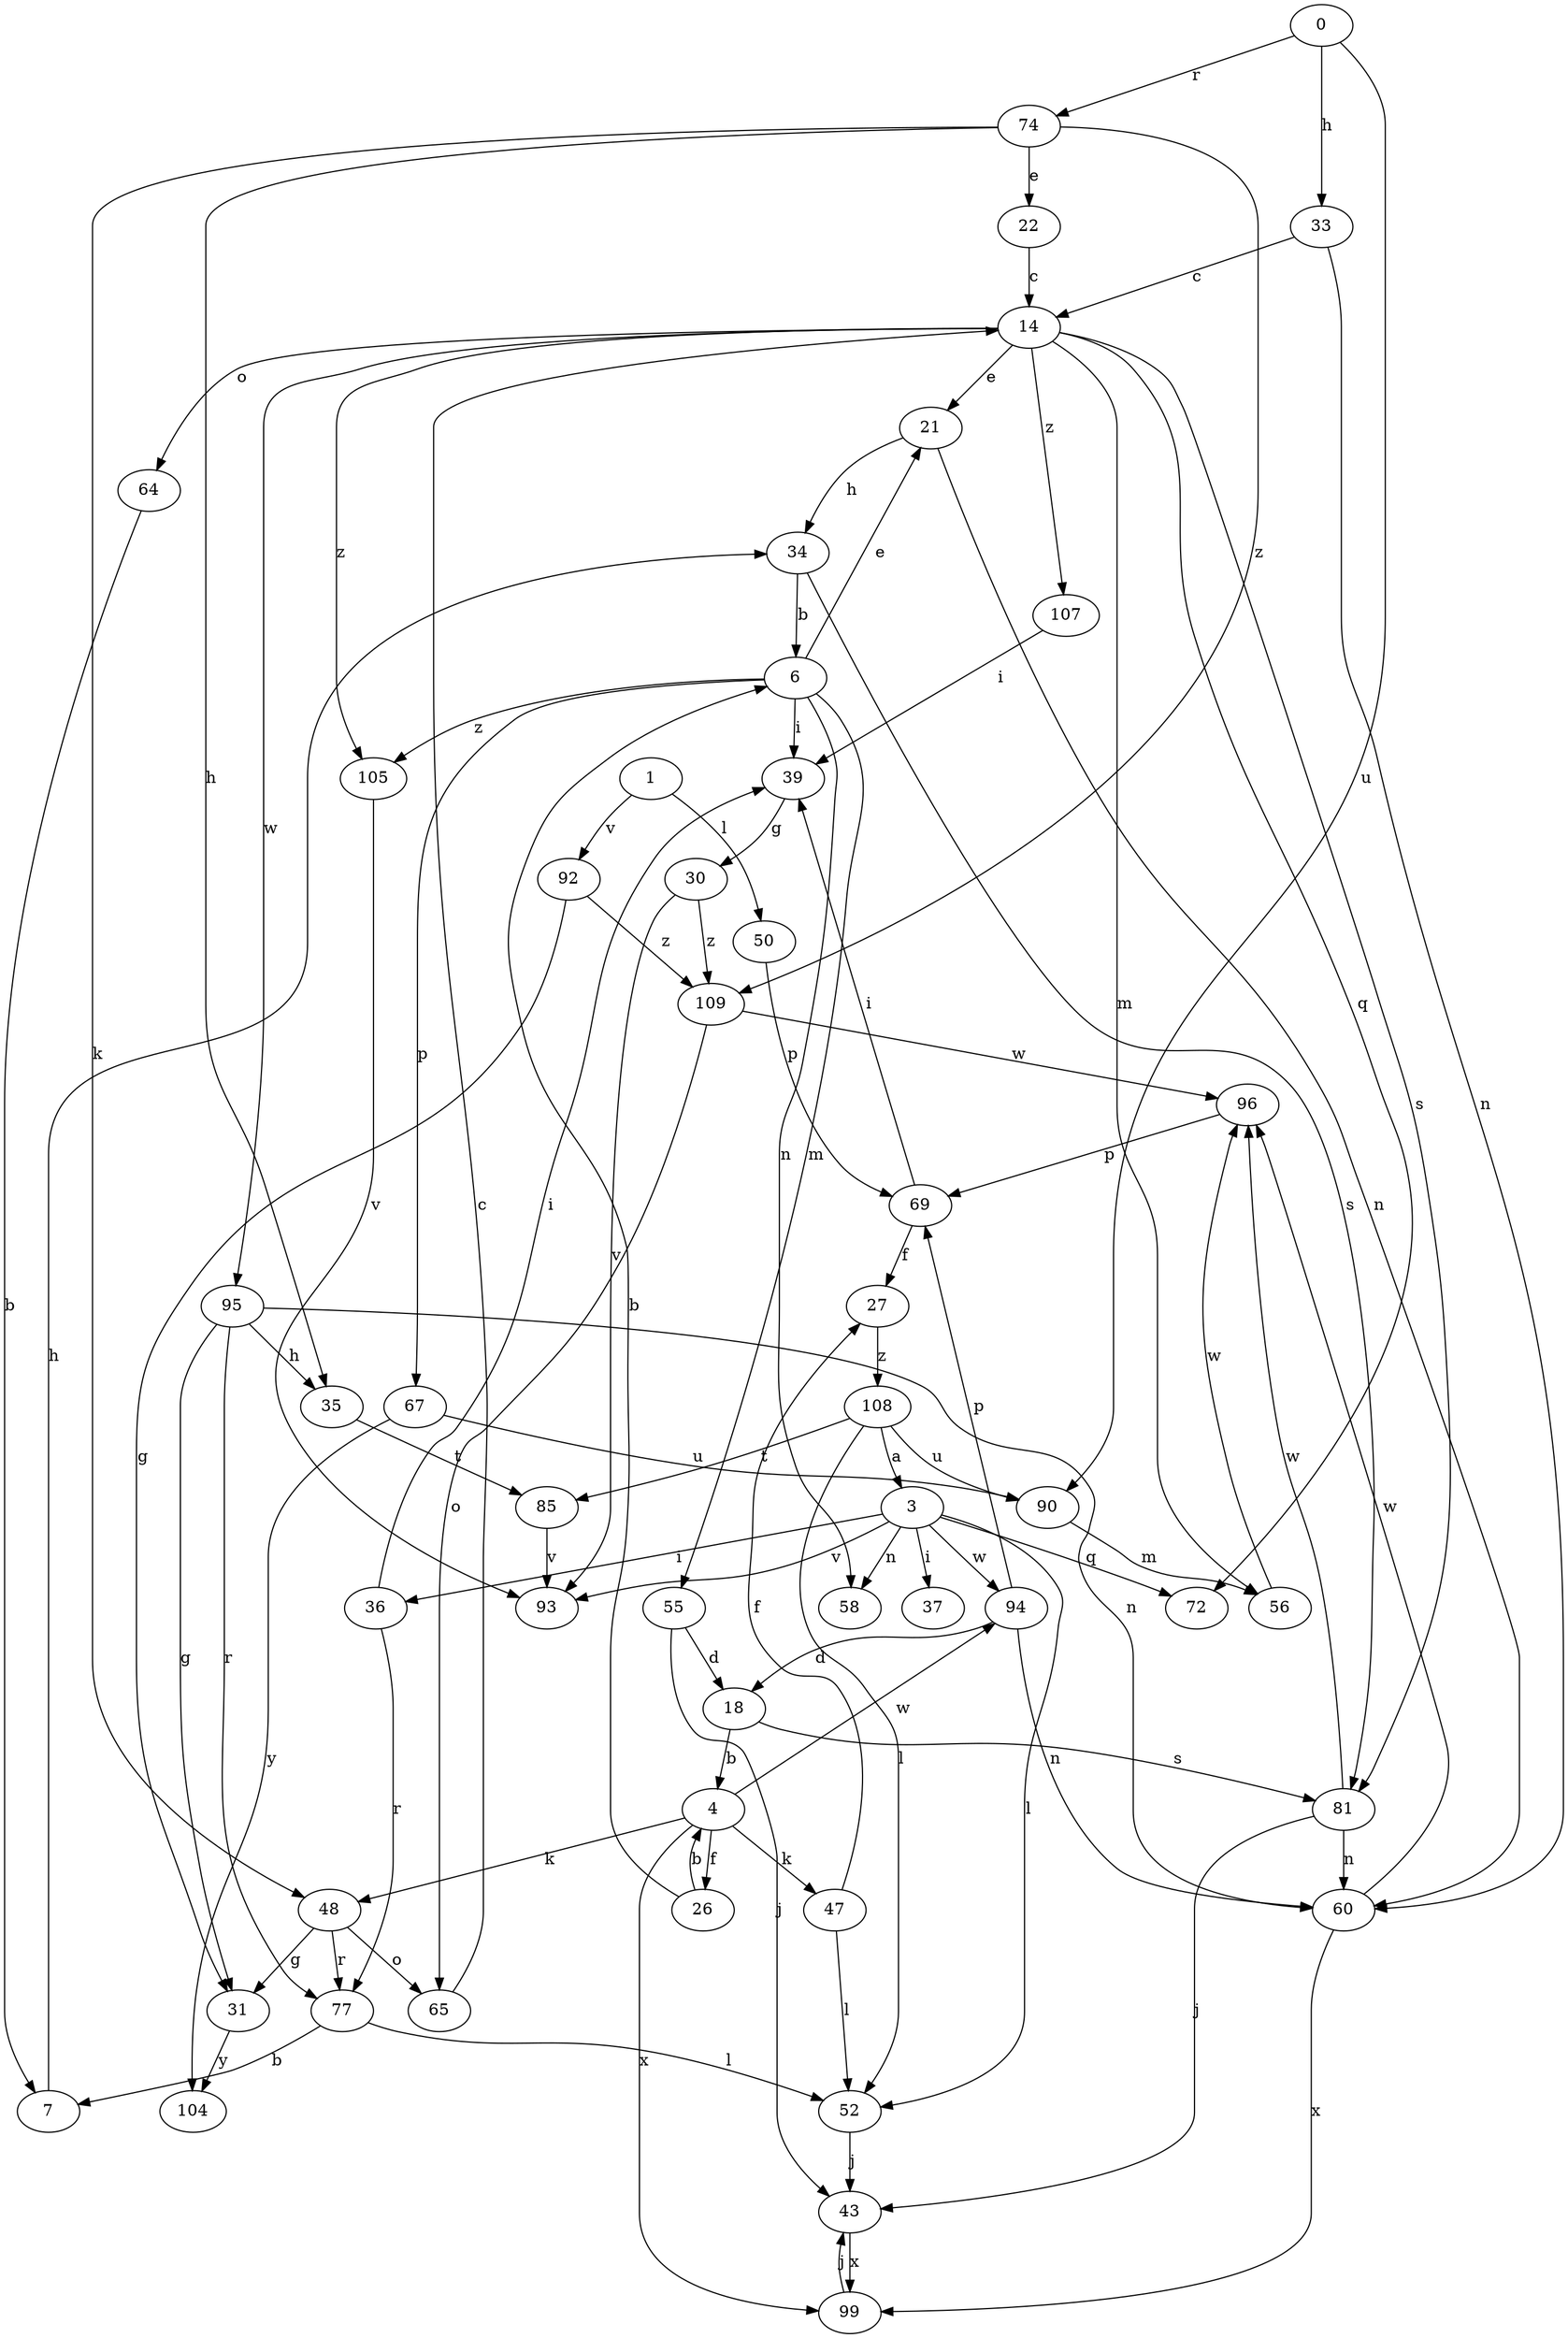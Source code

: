 strict digraph  {
0;
1;
3;
4;
6;
7;
14;
18;
21;
22;
26;
27;
30;
31;
33;
34;
35;
36;
37;
39;
43;
47;
48;
50;
52;
55;
56;
58;
60;
64;
65;
67;
69;
72;
74;
77;
81;
85;
90;
92;
93;
94;
95;
96;
99;
104;
105;
107;
108;
109;
0 -> 33  [label=h];
0 -> 74  [label=r];
0 -> 90  [label=u];
1 -> 50  [label=l];
1 -> 92  [label=v];
3 -> 36  [label=i];
3 -> 37  [label=i];
3 -> 52  [label=l];
3 -> 58  [label=n];
3 -> 72  [label=q];
3 -> 93  [label=v];
3 -> 94  [label=w];
4 -> 26  [label=f];
4 -> 47  [label=k];
4 -> 48  [label=k];
4 -> 94  [label=w];
4 -> 99  [label=x];
6 -> 21  [label=e];
6 -> 39  [label=i];
6 -> 55  [label=m];
6 -> 58  [label=n];
6 -> 67  [label=p];
6 -> 105  [label=z];
7 -> 34  [label=h];
14 -> 21  [label=e];
14 -> 56  [label=m];
14 -> 64  [label=o];
14 -> 72  [label=q];
14 -> 81  [label=s];
14 -> 95  [label=w];
14 -> 105  [label=z];
14 -> 107  [label=z];
18 -> 4  [label=b];
18 -> 81  [label=s];
21 -> 34  [label=h];
21 -> 60  [label=n];
22 -> 14  [label=c];
26 -> 4  [label=b];
26 -> 6  [label=b];
27 -> 108  [label=z];
30 -> 93  [label=v];
30 -> 109  [label=z];
31 -> 104  [label=y];
33 -> 14  [label=c];
33 -> 60  [label=n];
34 -> 6  [label=b];
34 -> 81  [label=s];
35 -> 85  [label=t];
36 -> 39  [label=i];
36 -> 77  [label=r];
39 -> 30  [label=g];
43 -> 99  [label=x];
47 -> 27  [label=f];
47 -> 52  [label=l];
48 -> 31  [label=g];
48 -> 65  [label=o];
48 -> 77  [label=r];
50 -> 69  [label=p];
52 -> 43  [label=j];
55 -> 18  [label=d];
55 -> 43  [label=j];
56 -> 96  [label=w];
60 -> 96  [label=w];
60 -> 99  [label=x];
64 -> 7  [label=b];
65 -> 14  [label=c];
67 -> 90  [label=u];
67 -> 104  [label=y];
69 -> 27  [label=f];
69 -> 39  [label=i];
74 -> 22  [label=e];
74 -> 35  [label=h];
74 -> 48  [label=k];
74 -> 109  [label=z];
77 -> 7  [label=b];
77 -> 52  [label=l];
81 -> 43  [label=j];
81 -> 60  [label=n];
81 -> 96  [label=w];
85 -> 93  [label=v];
90 -> 56  [label=m];
92 -> 31  [label=g];
92 -> 109  [label=z];
94 -> 18  [label=d];
94 -> 60  [label=n];
94 -> 69  [label=p];
95 -> 31  [label=g];
95 -> 35  [label=h];
95 -> 60  [label=n];
95 -> 77  [label=r];
96 -> 69  [label=p];
99 -> 43  [label=j];
105 -> 93  [label=v];
107 -> 39  [label=i];
108 -> 3  [label=a];
108 -> 52  [label=l];
108 -> 85  [label=t];
108 -> 90  [label=u];
109 -> 65  [label=o];
109 -> 96  [label=w];
}
